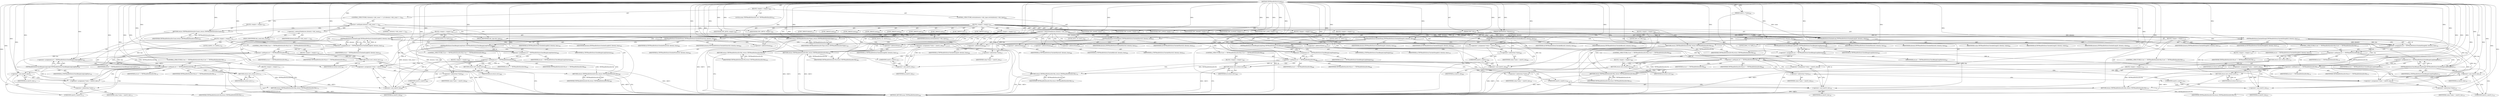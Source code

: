 digraph "TIFFReadDirEntryLong" {  
"79342" [label = <(METHOD,TIFFReadDirEntryLong)<SUB>648</SUB>> ]
"79343" [label = <(PARAM,TIFF *tif)<SUB>649</SUB>> ]
"79344" [label = <(PARAM,TIFFDirEntry *direntry)<SUB>649</SUB>> ]
"79345" [label = <(PARAM,uint32_t *value)<SUB>649</SUB>> ]
"79346" [label = <(BLOCK,&lt;empty&gt;,&lt;empty&gt;)<SUB>650</SUB>> ]
"79347" [label = <(LOCAL,enum TIFFReadDirEntryErr err: TIFFReadDirEntryErr)<SUB>651</SUB>> ]
"79348" [label = <(CONTROL_STRUCTURE,if (direntry-&gt;tdir_count != 1),if (direntry-&gt;tdir_count != 1))<SUB>652</SUB>> ]
"79349" [label = <(&lt;operator&gt;.notEquals,direntry-&gt;tdir_count != 1)<SUB>652</SUB>> ]
"79350" [label = <(&lt;operator&gt;.indirectFieldAccess,direntry-&gt;tdir_count)<SUB>652</SUB>> ]
"79351" [label = <(IDENTIFIER,direntry,direntry-&gt;tdir_count != 1)<SUB>652</SUB>> ]
"79352" [label = <(FIELD_IDENTIFIER,tdir_count,tdir_count)<SUB>652</SUB>> ]
"79353" [label = <(LITERAL,1,direntry-&gt;tdir_count != 1)<SUB>652</SUB>> ]
"79354" [label = <(BLOCK,&lt;empty&gt;,&lt;empty&gt;)<SUB>653</SUB>> ]
"79355" [label = <(RETURN,return (TIFFReadDirEntryErrCount);,return (TIFFReadDirEntryErrCount);)<SUB>653</SUB>> ]
"79356" [label = <(IDENTIFIER,TIFFReadDirEntryErrCount,return (TIFFReadDirEntryErrCount);)<SUB>653</SUB>> ]
"79357" [label = <(CONTROL_STRUCTURE,switch(direntry-&gt;tdir_type),switch(direntry-&gt;tdir_type))<SUB>654</SUB>> ]
"79358" [label = <(&lt;operator&gt;.indirectFieldAccess,direntry-&gt;tdir_type)<SUB>654</SUB>> ]
"79359" [label = <(IDENTIFIER,direntry,switch(direntry-&gt;tdir_type))<SUB>654</SUB>> ]
"79360" [label = <(FIELD_IDENTIFIER,tdir_type,tdir_type)<SUB>654</SUB>> ]
"79361" [label = <(BLOCK,&lt;empty&gt;,&lt;empty&gt;)<SUB>655</SUB>> ]
"79362" [label = <(JUMP_TARGET,case)<SUB>656</SUB>> ]
"79363" [label = <(IDENTIFIER,TIFF_BYTE,&lt;empty&gt;)<SUB>656</SUB>> ]
"79364" [label = <(BLOCK,&lt;empty&gt;,&lt;empty&gt;)<SUB>657</SUB>> ]
"79365" [label = <(LOCAL,uint8_t m: uint8_t)<SUB>658</SUB>> ]
"79366" [label = <(TIFFReadDirEntryCheckedByte,TIFFReadDirEntryCheckedByte(tif, direntry, &amp;m))<SUB>659</SUB>> ]
"79367" [label = <(IDENTIFIER,tif,TIFFReadDirEntryCheckedByte(tif, direntry, &amp;m))<SUB>659</SUB>> ]
"79368" [label = <(IDENTIFIER,direntry,TIFFReadDirEntryCheckedByte(tif, direntry, &amp;m))<SUB>659</SUB>> ]
"79369" [label = <(&lt;operator&gt;.addressOf,&amp;m)<SUB>659</SUB>> ]
"79370" [label = <(IDENTIFIER,m,TIFFReadDirEntryCheckedByte(tif, direntry, &amp;m))<SUB>659</SUB>> ]
"79371" [label = <(&lt;operator&gt;.assignment,*value = (uint32_t)m)<SUB>660</SUB>> ]
"79372" [label = <(&lt;operator&gt;.indirection,*value)<SUB>660</SUB>> ]
"79373" [label = <(IDENTIFIER,value,*value = (uint32_t)m)<SUB>660</SUB>> ]
"79374" [label = <(&lt;operator&gt;.cast,(uint32_t)m)<SUB>660</SUB>> ]
"79375" [label = <(UNKNOWN,uint32_t,uint32_t)<SUB>660</SUB>> ]
"79376" [label = <(IDENTIFIER,m,(uint32_t)m)<SUB>660</SUB>> ]
"79377" [label = <(RETURN,return (TIFFReadDirEntryErrOk);,return (TIFFReadDirEntryErrOk);)<SUB>661</SUB>> ]
"79378" [label = <(IDENTIFIER,TIFFReadDirEntryErrOk,return (TIFFReadDirEntryErrOk);)<SUB>661</SUB>> ]
"79379" [label = <(JUMP_TARGET,case)<SUB>663</SUB>> ]
"79380" [label = <(IDENTIFIER,TIFF_SBYTE,&lt;empty&gt;)<SUB>663</SUB>> ]
"79381" [label = <(BLOCK,&lt;empty&gt;,&lt;empty&gt;)<SUB>664</SUB>> ]
"79382" [label = <(LOCAL,int8_t m: int8_t)<SUB>665</SUB>> ]
"79383" [label = <(TIFFReadDirEntryCheckedSbyte,TIFFReadDirEntryCheckedSbyte(tif, direntry, &amp;m))<SUB>666</SUB>> ]
"79384" [label = <(IDENTIFIER,tif,TIFFReadDirEntryCheckedSbyte(tif, direntry, &amp;m))<SUB>666</SUB>> ]
"79385" [label = <(IDENTIFIER,direntry,TIFFReadDirEntryCheckedSbyte(tif, direntry, &amp;m))<SUB>666</SUB>> ]
"79386" [label = <(&lt;operator&gt;.addressOf,&amp;m)<SUB>666</SUB>> ]
"79387" [label = <(IDENTIFIER,m,TIFFReadDirEntryCheckedSbyte(tif, direntry, &amp;m))<SUB>666</SUB>> ]
"79388" [label = <(&lt;operator&gt;.assignment,err = TIFFReadDirEntryCheckRangeLongSbyte(m))<SUB>667</SUB>> ]
"79389" [label = <(IDENTIFIER,err,err = TIFFReadDirEntryCheckRangeLongSbyte(m))<SUB>667</SUB>> ]
"79390" [label = <(TIFFReadDirEntryCheckRangeLongSbyte,TIFFReadDirEntryCheckRangeLongSbyte(m))<SUB>667</SUB>> ]
"79391" [label = <(IDENTIFIER,m,TIFFReadDirEntryCheckRangeLongSbyte(m))<SUB>667</SUB>> ]
"79392" [label = <(CONTROL_STRUCTURE,if (err != TIFFReadDirEntryErrOk),if (err != TIFFReadDirEntryErrOk))<SUB>668</SUB>> ]
"79393" [label = <(&lt;operator&gt;.notEquals,err != TIFFReadDirEntryErrOk)<SUB>668</SUB>> ]
"79394" [label = <(IDENTIFIER,err,err != TIFFReadDirEntryErrOk)<SUB>668</SUB>> ]
"79395" [label = <(IDENTIFIER,TIFFReadDirEntryErrOk,err != TIFFReadDirEntryErrOk)<SUB>668</SUB>> ]
"79396" [label = <(BLOCK,&lt;empty&gt;,&lt;empty&gt;)<SUB>669</SUB>> ]
"79397" [label = <(RETURN,return (err);,return (err);)<SUB>669</SUB>> ]
"79398" [label = <(IDENTIFIER,err,return (err);)<SUB>669</SUB>> ]
"79399" [label = <(&lt;operator&gt;.assignment,*value = (uint32_t)m)<SUB>670</SUB>> ]
"79400" [label = <(&lt;operator&gt;.indirection,*value)<SUB>670</SUB>> ]
"79401" [label = <(IDENTIFIER,value,*value = (uint32_t)m)<SUB>670</SUB>> ]
"79402" [label = <(&lt;operator&gt;.cast,(uint32_t)m)<SUB>670</SUB>> ]
"79403" [label = <(UNKNOWN,uint32_t,uint32_t)<SUB>670</SUB>> ]
"79404" [label = <(IDENTIFIER,m,(uint32_t)m)<SUB>670</SUB>> ]
"79405" [label = <(RETURN,return (TIFFReadDirEntryErrOk);,return (TIFFReadDirEntryErrOk);)<SUB>671</SUB>> ]
"79406" [label = <(IDENTIFIER,TIFFReadDirEntryErrOk,return (TIFFReadDirEntryErrOk);)<SUB>671</SUB>> ]
"79407" [label = <(JUMP_TARGET,case)<SUB>673</SUB>> ]
"79408" [label = <(IDENTIFIER,TIFF_SHORT,&lt;empty&gt;)<SUB>673</SUB>> ]
"79409" [label = <(BLOCK,&lt;empty&gt;,&lt;empty&gt;)<SUB>674</SUB>> ]
"79410" [label = <(LOCAL,uint16_t m: uint16_t)<SUB>675</SUB>> ]
"79411" [label = <(TIFFReadDirEntryCheckedShort,TIFFReadDirEntryCheckedShort(tif, direntry, &amp;m))<SUB>676</SUB>> ]
"79412" [label = <(IDENTIFIER,tif,TIFFReadDirEntryCheckedShort(tif, direntry, &amp;m))<SUB>676</SUB>> ]
"79413" [label = <(IDENTIFIER,direntry,TIFFReadDirEntryCheckedShort(tif, direntry, &amp;m))<SUB>676</SUB>> ]
"79414" [label = <(&lt;operator&gt;.addressOf,&amp;m)<SUB>676</SUB>> ]
"79415" [label = <(IDENTIFIER,m,TIFFReadDirEntryCheckedShort(tif, direntry, &amp;m))<SUB>676</SUB>> ]
"79416" [label = <(&lt;operator&gt;.assignment,*value = (uint32_t)m)<SUB>677</SUB>> ]
"79417" [label = <(&lt;operator&gt;.indirection,*value)<SUB>677</SUB>> ]
"79418" [label = <(IDENTIFIER,value,*value = (uint32_t)m)<SUB>677</SUB>> ]
"79419" [label = <(&lt;operator&gt;.cast,(uint32_t)m)<SUB>677</SUB>> ]
"79420" [label = <(UNKNOWN,uint32_t,uint32_t)<SUB>677</SUB>> ]
"79421" [label = <(IDENTIFIER,m,(uint32_t)m)<SUB>677</SUB>> ]
"79422" [label = <(RETURN,return (TIFFReadDirEntryErrOk);,return (TIFFReadDirEntryErrOk);)<SUB>678</SUB>> ]
"79423" [label = <(IDENTIFIER,TIFFReadDirEntryErrOk,return (TIFFReadDirEntryErrOk);)<SUB>678</SUB>> ]
"79424" [label = <(JUMP_TARGET,case)<SUB>680</SUB>> ]
"79425" [label = <(IDENTIFIER,TIFF_SSHORT,&lt;empty&gt;)<SUB>680</SUB>> ]
"79426" [label = <(BLOCK,&lt;empty&gt;,&lt;empty&gt;)<SUB>681</SUB>> ]
"79427" [label = <(LOCAL,int16_t m: int16_t)<SUB>682</SUB>> ]
"79428" [label = <(TIFFReadDirEntryCheckedSshort,TIFFReadDirEntryCheckedSshort(tif, direntry, &amp;m))<SUB>683</SUB>> ]
"79429" [label = <(IDENTIFIER,tif,TIFFReadDirEntryCheckedSshort(tif, direntry, &amp;m))<SUB>683</SUB>> ]
"79430" [label = <(IDENTIFIER,direntry,TIFFReadDirEntryCheckedSshort(tif, direntry, &amp;m))<SUB>683</SUB>> ]
"79431" [label = <(&lt;operator&gt;.addressOf,&amp;m)<SUB>683</SUB>> ]
"79432" [label = <(IDENTIFIER,m,TIFFReadDirEntryCheckedSshort(tif, direntry, &amp;m))<SUB>683</SUB>> ]
"79433" [label = <(&lt;operator&gt;.assignment,err = TIFFReadDirEntryCheckRangeLongSshort(m))<SUB>684</SUB>> ]
"79434" [label = <(IDENTIFIER,err,err = TIFFReadDirEntryCheckRangeLongSshort(m))<SUB>684</SUB>> ]
"79435" [label = <(TIFFReadDirEntryCheckRangeLongSshort,TIFFReadDirEntryCheckRangeLongSshort(m))<SUB>684</SUB>> ]
"79436" [label = <(IDENTIFIER,m,TIFFReadDirEntryCheckRangeLongSshort(m))<SUB>684</SUB>> ]
"79437" [label = <(CONTROL_STRUCTURE,if (err != TIFFReadDirEntryErrOk),if (err != TIFFReadDirEntryErrOk))<SUB>685</SUB>> ]
"79438" [label = <(&lt;operator&gt;.notEquals,err != TIFFReadDirEntryErrOk)<SUB>685</SUB>> ]
"79439" [label = <(IDENTIFIER,err,err != TIFFReadDirEntryErrOk)<SUB>685</SUB>> ]
"79440" [label = <(IDENTIFIER,TIFFReadDirEntryErrOk,err != TIFFReadDirEntryErrOk)<SUB>685</SUB>> ]
"79441" [label = <(BLOCK,&lt;empty&gt;,&lt;empty&gt;)<SUB>686</SUB>> ]
"79442" [label = <(RETURN,return (err);,return (err);)<SUB>686</SUB>> ]
"79443" [label = <(IDENTIFIER,err,return (err);)<SUB>686</SUB>> ]
"79444" [label = <(&lt;operator&gt;.assignment,*value = (uint32_t)m)<SUB>687</SUB>> ]
"79445" [label = <(&lt;operator&gt;.indirection,*value)<SUB>687</SUB>> ]
"79446" [label = <(IDENTIFIER,value,*value = (uint32_t)m)<SUB>687</SUB>> ]
"79447" [label = <(&lt;operator&gt;.cast,(uint32_t)m)<SUB>687</SUB>> ]
"79448" [label = <(UNKNOWN,uint32_t,uint32_t)<SUB>687</SUB>> ]
"79449" [label = <(IDENTIFIER,m,(uint32_t)m)<SUB>687</SUB>> ]
"79450" [label = <(RETURN,return (TIFFReadDirEntryErrOk);,return (TIFFReadDirEntryErrOk);)<SUB>688</SUB>> ]
"79451" [label = <(IDENTIFIER,TIFFReadDirEntryErrOk,return (TIFFReadDirEntryErrOk);)<SUB>688</SUB>> ]
"79452" [label = <(JUMP_TARGET,case)<SUB>690</SUB>> ]
"79453" [label = <(IDENTIFIER,TIFF_LONG,&lt;empty&gt;)<SUB>690</SUB>> ]
"79454" [label = <(TIFFReadDirEntryCheckedLong,TIFFReadDirEntryCheckedLong(tif, direntry, value))<SUB>691</SUB>> ]
"79455" [label = <(IDENTIFIER,tif,TIFFReadDirEntryCheckedLong(tif, direntry, value))<SUB>691</SUB>> ]
"79456" [label = <(IDENTIFIER,direntry,TIFFReadDirEntryCheckedLong(tif, direntry, value))<SUB>691</SUB>> ]
"79457" [label = <(IDENTIFIER,value,TIFFReadDirEntryCheckedLong(tif, direntry, value))<SUB>691</SUB>> ]
"79458" [label = <(RETURN,return (TIFFReadDirEntryErrOk);,return (TIFFReadDirEntryErrOk);)<SUB>692</SUB>> ]
"79459" [label = <(IDENTIFIER,TIFFReadDirEntryErrOk,return (TIFFReadDirEntryErrOk);)<SUB>692</SUB>> ]
"79460" [label = <(JUMP_TARGET,case)<SUB>693</SUB>> ]
"79461" [label = <(IDENTIFIER,TIFF_SLONG,&lt;empty&gt;)<SUB>693</SUB>> ]
"79462" [label = <(BLOCK,&lt;empty&gt;,&lt;empty&gt;)<SUB>694</SUB>> ]
"79463" [label = <(LOCAL,int32_t m: int32_t)<SUB>695</SUB>> ]
"79464" [label = <(TIFFReadDirEntryCheckedSlong,TIFFReadDirEntryCheckedSlong(tif, direntry, &amp;m))<SUB>696</SUB>> ]
"79465" [label = <(IDENTIFIER,tif,TIFFReadDirEntryCheckedSlong(tif, direntry, &amp;m))<SUB>696</SUB>> ]
"79466" [label = <(IDENTIFIER,direntry,TIFFReadDirEntryCheckedSlong(tif, direntry, &amp;m))<SUB>696</SUB>> ]
"79467" [label = <(&lt;operator&gt;.addressOf,&amp;m)<SUB>696</SUB>> ]
"79468" [label = <(IDENTIFIER,m,TIFFReadDirEntryCheckedSlong(tif, direntry, &amp;m))<SUB>696</SUB>> ]
"79469" [label = <(&lt;operator&gt;.assignment,err = TIFFReadDirEntryCheckRangeLongSlong(m))<SUB>697</SUB>> ]
"79470" [label = <(IDENTIFIER,err,err = TIFFReadDirEntryCheckRangeLongSlong(m))<SUB>697</SUB>> ]
"79471" [label = <(TIFFReadDirEntryCheckRangeLongSlong,TIFFReadDirEntryCheckRangeLongSlong(m))<SUB>697</SUB>> ]
"79472" [label = <(IDENTIFIER,m,TIFFReadDirEntryCheckRangeLongSlong(m))<SUB>697</SUB>> ]
"79473" [label = <(CONTROL_STRUCTURE,if (err != TIFFReadDirEntryErrOk),if (err != TIFFReadDirEntryErrOk))<SUB>698</SUB>> ]
"79474" [label = <(&lt;operator&gt;.notEquals,err != TIFFReadDirEntryErrOk)<SUB>698</SUB>> ]
"79475" [label = <(IDENTIFIER,err,err != TIFFReadDirEntryErrOk)<SUB>698</SUB>> ]
"79476" [label = <(IDENTIFIER,TIFFReadDirEntryErrOk,err != TIFFReadDirEntryErrOk)<SUB>698</SUB>> ]
"79477" [label = <(BLOCK,&lt;empty&gt;,&lt;empty&gt;)<SUB>699</SUB>> ]
"79478" [label = <(RETURN,return (err);,return (err);)<SUB>699</SUB>> ]
"79479" [label = <(IDENTIFIER,err,return (err);)<SUB>699</SUB>> ]
"79480" [label = <(&lt;operator&gt;.assignment,*value = (uint32_t)m)<SUB>700</SUB>> ]
"79481" [label = <(&lt;operator&gt;.indirection,*value)<SUB>700</SUB>> ]
"79482" [label = <(IDENTIFIER,value,*value = (uint32_t)m)<SUB>700</SUB>> ]
"79483" [label = <(&lt;operator&gt;.cast,(uint32_t)m)<SUB>700</SUB>> ]
"79484" [label = <(UNKNOWN,uint32_t,uint32_t)<SUB>700</SUB>> ]
"79485" [label = <(IDENTIFIER,m,(uint32_t)m)<SUB>700</SUB>> ]
"79486" [label = <(RETURN,return (TIFFReadDirEntryErrOk);,return (TIFFReadDirEntryErrOk);)<SUB>701</SUB>> ]
"79487" [label = <(IDENTIFIER,TIFFReadDirEntryErrOk,return (TIFFReadDirEntryErrOk);)<SUB>701</SUB>> ]
"79488" [label = <(JUMP_TARGET,case)<SUB>703</SUB>> ]
"79489" [label = <(IDENTIFIER,TIFF_LONG8,&lt;empty&gt;)<SUB>703</SUB>> ]
"79490" [label = <(BLOCK,&lt;empty&gt;,&lt;empty&gt;)<SUB>704</SUB>> ]
"79491" [label = <(LOCAL,uint64_t m: uint64_t)<SUB>705</SUB>> ]
"79492" [label = <(&lt;operator&gt;.assignment,err = TIFFReadDirEntryCheckedLong8(tif, direntry, &amp;m))<SUB>706</SUB>> ]
"79493" [label = <(IDENTIFIER,err,err = TIFFReadDirEntryCheckedLong8(tif, direntry, &amp;m))<SUB>706</SUB>> ]
"79494" [label = <(TIFFReadDirEntryCheckedLong8,TIFFReadDirEntryCheckedLong8(tif, direntry, &amp;m))<SUB>706</SUB>> ]
"79495" [label = <(IDENTIFIER,tif,TIFFReadDirEntryCheckedLong8(tif, direntry, &amp;m))<SUB>706</SUB>> ]
"79496" [label = <(IDENTIFIER,direntry,TIFFReadDirEntryCheckedLong8(tif, direntry, &amp;m))<SUB>706</SUB>> ]
"79497" [label = <(&lt;operator&gt;.addressOf,&amp;m)<SUB>706</SUB>> ]
"79498" [label = <(IDENTIFIER,m,TIFFReadDirEntryCheckedLong8(tif, direntry, &amp;m))<SUB>706</SUB>> ]
"79499" [label = <(CONTROL_STRUCTURE,if (err != TIFFReadDirEntryErrOk),if (err != TIFFReadDirEntryErrOk))<SUB>707</SUB>> ]
"79500" [label = <(&lt;operator&gt;.notEquals,err != TIFFReadDirEntryErrOk)<SUB>707</SUB>> ]
"79501" [label = <(IDENTIFIER,err,err != TIFFReadDirEntryErrOk)<SUB>707</SUB>> ]
"79502" [label = <(IDENTIFIER,TIFFReadDirEntryErrOk,err != TIFFReadDirEntryErrOk)<SUB>707</SUB>> ]
"79503" [label = <(BLOCK,&lt;empty&gt;,&lt;empty&gt;)<SUB>708</SUB>> ]
"79504" [label = <(RETURN,return (err);,return (err);)<SUB>708</SUB>> ]
"79505" [label = <(IDENTIFIER,err,return (err);)<SUB>708</SUB>> ]
"79506" [label = <(&lt;operator&gt;.assignment,err = TIFFReadDirEntryCheckRangeLongLong8(m))<SUB>709</SUB>> ]
"79507" [label = <(IDENTIFIER,err,err = TIFFReadDirEntryCheckRangeLongLong8(m))<SUB>709</SUB>> ]
"79508" [label = <(TIFFReadDirEntryCheckRangeLongLong8,TIFFReadDirEntryCheckRangeLongLong8(m))<SUB>709</SUB>> ]
"79509" [label = <(IDENTIFIER,m,TIFFReadDirEntryCheckRangeLongLong8(m))<SUB>709</SUB>> ]
"79510" [label = <(CONTROL_STRUCTURE,if (err != TIFFReadDirEntryErrOk),if (err != TIFFReadDirEntryErrOk))<SUB>710</SUB>> ]
"79511" [label = <(&lt;operator&gt;.notEquals,err != TIFFReadDirEntryErrOk)<SUB>710</SUB>> ]
"79512" [label = <(IDENTIFIER,err,err != TIFFReadDirEntryErrOk)<SUB>710</SUB>> ]
"79513" [label = <(IDENTIFIER,TIFFReadDirEntryErrOk,err != TIFFReadDirEntryErrOk)<SUB>710</SUB>> ]
"79514" [label = <(BLOCK,&lt;empty&gt;,&lt;empty&gt;)<SUB>711</SUB>> ]
"79515" [label = <(RETURN,return (err);,return (err);)<SUB>711</SUB>> ]
"79516" [label = <(IDENTIFIER,err,return (err);)<SUB>711</SUB>> ]
"79517" [label = <(&lt;operator&gt;.assignment,*value = (uint32_t)m)<SUB>712</SUB>> ]
"79518" [label = <(&lt;operator&gt;.indirection,*value)<SUB>712</SUB>> ]
"79519" [label = <(IDENTIFIER,value,*value = (uint32_t)m)<SUB>712</SUB>> ]
"79520" [label = <(&lt;operator&gt;.cast,(uint32_t)m)<SUB>712</SUB>> ]
"79521" [label = <(UNKNOWN,uint32_t,uint32_t)<SUB>712</SUB>> ]
"79522" [label = <(IDENTIFIER,m,(uint32_t)m)<SUB>712</SUB>> ]
"79523" [label = <(RETURN,return (TIFFReadDirEntryErrOk);,return (TIFFReadDirEntryErrOk);)<SUB>713</SUB>> ]
"79524" [label = <(IDENTIFIER,TIFFReadDirEntryErrOk,return (TIFFReadDirEntryErrOk);)<SUB>713</SUB>> ]
"79525" [label = <(JUMP_TARGET,case)<SUB>715</SUB>> ]
"79526" [label = <(IDENTIFIER,TIFF_SLONG8,&lt;empty&gt;)<SUB>715</SUB>> ]
"79527" [label = <(BLOCK,&lt;empty&gt;,&lt;empty&gt;)<SUB>716</SUB>> ]
"79528" [label = <(LOCAL,int64_t m: int64_t)<SUB>717</SUB>> ]
"79529" [label = <(&lt;operator&gt;.assignment,err = TIFFReadDirEntryCheckedSlong8(tif, direntry, &amp;m))<SUB>718</SUB>> ]
"79530" [label = <(IDENTIFIER,err,err = TIFFReadDirEntryCheckedSlong8(tif, direntry, &amp;m))<SUB>718</SUB>> ]
"79531" [label = <(TIFFReadDirEntryCheckedSlong8,TIFFReadDirEntryCheckedSlong8(tif, direntry, &amp;m))<SUB>718</SUB>> ]
"79532" [label = <(IDENTIFIER,tif,TIFFReadDirEntryCheckedSlong8(tif, direntry, &amp;m))<SUB>718</SUB>> ]
"79533" [label = <(IDENTIFIER,direntry,TIFFReadDirEntryCheckedSlong8(tif, direntry, &amp;m))<SUB>718</SUB>> ]
"79534" [label = <(&lt;operator&gt;.addressOf,&amp;m)<SUB>718</SUB>> ]
"79535" [label = <(IDENTIFIER,m,TIFFReadDirEntryCheckedSlong8(tif, direntry, &amp;m))<SUB>718</SUB>> ]
"79536" [label = <(CONTROL_STRUCTURE,if (err != TIFFReadDirEntryErrOk),if (err != TIFFReadDirEntryErrOk))<SUB>719</SUB>> ]
"79537" [label = <(&lt;operator&gt;.notEquals,err != TIFFReadDirEntryErrOk)<SUB>719</SUB>> ]
"79538" [label = <(IDENTIFIER,err,err != TIFFReadDirEntryErrOk)<SUB>719</SUB>> ]
"79539" [label = <(IDENTIFIER,TIFFReadDirEntryErrOk,err != TIFFReadDirEntryErrOk)<SUB>719</SUB>> ]
"79540" [label = <(BLOCK,&lt;empty&gt;,&lt;empty&gt;)<SUB>720</SUB>> ]
"79541" [label = <(RETURN,return (err);,return (err);)<SUB>720</SUB>> ]
"79542" [label = <(IDENTIFIER,err,return (err);)<SUB>720</SUB>> ]
"79543" [label = <(&lt;operator&gt;.assignment,err = TIFFReadDirEntryCheckRangeLongSlong8(m))<SUB>721</SUB>> ]
"79544" [label = <(IDENTIFIER,err,err = TIFFReadDirEntryCheckRangeLongSlong8(m))<SUB>721</SUB>> ]
"79545" [label = <(TIFFReadDirEntryCheckRangeLongSlong8,TIFFReadDirEntryCheckRangeLongSlong8(m))<SUB>721</SUB>> ]
"79546" [label = <(IDENTIFIER,m,TIFFReadDirEntryCheckRangeLongSlong8(m))<SUB>721</SUB>> ]
"79547" [label = <(CONTROL_STRUCTURE,if (err != TIFFReadDirEntryErrOk),if (err != TIFFReadDirEntryErrOk))<SUB>722</SUB>> ]
"79548" [label = <(&lt;operator&gt;.notEquals,err != TIFFReadDirEntryErrOk)<SUB>722</SUB>> ]
"79549" [label = <(IDENTIFIER,err,err != TIFFReadDirEntryErrOk)<SUB>722</SUB>> ]
"79550" [label = <(IDENTIFIER,TIFFReadDirEntryErrOk,err != TIFFReadDirEntryErrOk)<SUB>722</SUB>> ]
"79551" [label = <(BLOCK,&lt;empty&gt;,&lt;empty&gt;)<SUB>723</SUB>> ]
"79552" [label = <(RETURN,return (err);,return (err);)<SUB>723</SUB>> ]
"79553" [label = <(IDENTIFIER,err,return (err);)<SUB>723</SUB>> ]
"79554" [label = <(&lt;operator&gt;.assignment,*value = (uint32_t)m)<SUB>724</SUB>> ]
"79555" [label = <(&lt;operator&gt;.indirection,*value)<SUB>724</SUB>> ]
"79556" [label = <(IDENTIFIER,value,*value = (uint32_t)m)<SUB>724</SUB>> ]
"79557" [label = <(&lt;operator&gt;.cast,(uint32_t)m)<SUB>724</SUB>> ]
"79558" [label = <(UNKNOWN,uint32_t,uint32_t)<SUB>724</SUB>> ]
"79559" [label = <(IDENTIFIER,m,(uint32_t)m)<SUB>724</SUB>> ]
"79560" [label = <(RETURN,return (TIFFReadDirEntryErrOk);,return (TIFFReadDirEntryErrOk);)<SUB>725</SUB>> ]
"79561" [label = <(IDENTIFIER,TIFFReadDirEntryErrOk,return (TIFFReadDirEntryErrOk);)<SUB>725</SUB>> ]
"79562" [label = <(JUMP_TARGET,default)<SUB>727</SUB>> ]
"79563" [label = <(RETURN,return (TIFFReadDirEntryErrType);,return (TIFFReadDirEntryErrType);)<SUB>728</SUB>> ]
"79564" [label = <(IDENTIFIER,TIFFReadDirEntryErrType,return (TIFFReadDirEntryErrType);)<SUB>728</SUB>> ]
"79565" [label = <(METHOD_RETURN,enum TIFFReadDirEntryErr)<SUB>648</SUB>> ]
  "79342" -> "79343"  [ label = "AST: "] 
  "79342" -> "79344"  [ label = "AST: "] 
  "79342" -> "79345"  [ label = "AST: "] 
  "79342" -> "79346"  [ label = "AST: "] 
  "79342" -> "79565"  [ label = "AST: "] 
  "79346" -> "79347"  [ label = "AST: "] 
  "79346" -> "79348"  [ label = "AST: "] 
  "79346" -> "79357"  [ label = "AST: "] 
  "79348" -> "79349"  [ label = "AST: "] 
  "79348" -> "79354"  [ label = "AST: "] 
  "79349" -> "79350"  [ label = "AST: "] 
  "79349" -> "79353"  [ label = "AST: "] 
  "79350" -> "79351"  [ label = "AST: "] 
  "79350" -> "79352"  [ label = "AST: "] 
  "79354" -> "79355"  [ label = "AST: "] 
  "79355" -> "79356"  [ label = "AST: "] 
  "79357" -> "79358"  [ label = "AST: "] 
  "79357" -> "79361"  [ label = "AST: "] 
  "79358" -> "79359"  [ label = "AST: "] 
  "79358" -> "79360"  [ label = "AST: "] 
  "79361" -> "79362"  [ label = "AST: "] 
  "79361" -> "79363"  [ label = "AST: "] 
  "79361" -> "79364"  [ label = "AST: "] 
  "79361" -> "79379"  [ label = "AST: "] 
  "79361" -> "79380"  [ label = "AST: "] 
  "79361" -> "79381"  [ label = "AST: "] 
  "79361" -> "79407"  [ label = "AST: "] 
  "79361" -> "79408"  [ label = "AST: "] 
  "79361" -> "79409"  [ label = "AST: "] 
  "79361" -> "79424"  [ label = "AST: "] 
  "79361" -> "79425"  [ label = "AST: "] 
  "79361" -> "79426"  [ label = "AST: "] 
  "79361" -> "79452"  [ label = "AST: "] 
  "79361" -> "79453"  [ label = "AST: "] 
  "79361" -> "79454"  [ label = "AST: "] 
  "79361" -> "79458"  [ label = "AST: "] 
  "79361" -> "79460"  [ label = "AST: "] 
  "79361" -> "79461"  [ label = "AST: "] 
  "79361" -> "79462"  [ label = "AST: "] 
  "79361" -> "79488"  [ label = "AST: "] 
  "79361" -> "79489"  [ label = "AST: "] 
  "79361" -> "79490"  [ label = "AST: "] 
  "79361" -> "79525"  [ label = "AST: "] 
  "79361" -> "79526"  [ label = "AST: "] 
  "79361" -> "79527"  [ label = "AST: "] 
  "79361" -> "79562"  [ label = "AST: "] 
  "79361" -> "79563"  [ label = "AST: "] 
  "79364" -> "79365"  [ label = "AST: "] 
  "79364" -> "79366"  [ label = "AST: "] 
  "79364" -> "79371"  [ label = "AST: "] 
  "79364" -> "79377"  [ label = "AST: "] 
  "79366" -> "79367"  [ label = "AST: "] 
  "79366" -> "79368"  [ label = "AST: "] 
  "79366" -> "79369"  [ label = "AST: "] 
  "79369" -> "79370"  [ label = "AST: "] 
  "79371" -> "79372"  [ label = "AST: "] 
  "79371" -> "79374"  [ label = "AST: "] 
  "79372" -> "79373"  [ label = "AST: "] 
  "79374" -> "79375"  [ label = "AST: "] 
  "79374" -> "79376"  [ label = "AST: "] 
  "79377" -> "79378"  [ label = "AST: "] 
  "79381" -> "79382"  [ label = "AST: "] 
  "79381" -> "79383"  [ label = "AST: "] 
  "79381" -> "79388"  [ label = "AST: "] 
  "79381" -> "79392"  [ label = "AST: "] 
  "79381" -> "79399"  [ label = "AST: "] 
  "79381" -> "79405"  [ label = "AST: "] 
  "79383" -> "79384"  [ label = "AST: "] 
  "79383" -> "79385"  [ label = "AST: "] 
  "79383" -> "79386"  [ label = "AST: "] 
  "79386" -> "79387"  [ label = "AST: "] 
  "79388" -> "79389"  [ label = "AST: "] 
  "79388" -> "79390"  [ label = "AST: "] 
  "79390" -> "79391"  [ label = "AST: "] 
  "79392" -> "79393"  [ label = "AST: "] 
  "79392" -> "79396"  [ label = "AST: "] 
  "79393" -> "79394"  [ label = "AST: "] 
  "79393" -> "79395"  [ label = "AST: "] 
  "79396" -> "79397"  [ label = "AST: "] 
  "79397" -> "79398"  [ label = "AST: "] 
  "79399" -> "79400"  [ label = "AST: "] 
  "79399" -> "79402"  [ label = "AST: "] 
  "79400" -> "79401"  [ label = "AST: "] 
  "79402" -> "79403"  [ label = "AST: "] 
  "79402" -> "79404"  [ label = "AST: "] 
  "79405" -> "79406"  [ label = "AST: "] 
  "79409" -> "79410"  [ label = "AST: "] 
  "79409" -> "79411"  [ label = "AST: "] 
  "79409" -> "79416"  [ label = "AST: "] 
  "79409" -> "79422"  [ label = "AST: "] 
  "79411" -> "79412"  [ label = "AST: "] 
  "79411" -> "79413"  [ label = "AST: "] 
  "79411" -> "79414"  [ label = "AST: "] 
  "79414" -> "79415"  [ label = "AST: "] 
  "79416" -> "79417"  [ label = "AST: "] 
  "79416" -> "79419"  [ label = "AST: "] 
  "79417" -> "79418"  [ label = "AST: "] 
  "79419" -> "79420"  [ label = "AST: "] 
  "79419" -> "79421"  [ label = "AST: "] 
  "79422" -> "79423"  [ label = "AST: "] 
  "79426" -> "79427"  [ label = "AST: "] 
  "79426" -> "79428"  [ label = "AST: "] 
  "79426" -> "79433"  [ label = "AST: "] 
  "79426" -> "79437"  [ label = "AST: "] 
  "79426" -> "79444"  [ label = "AST: "] 
  "79426" -> "79450"  [ label = "AST: "] 
  "79428" -> "79429"  [ label = "AST: "] 
  "79428" -> "79430"  [ label = "AST: "] 
  "79428" -> "79431"  [ label = "AST: "] 
  "79431" -> "79432"  [ label = "AST: "] 
  "79433" -> "79434"  [ label = "AST: "] 
  "79433" -> "79435"  [ label = "AST: "] 
  "79435" -> "79436"  [ label = "AST: "] 
  "79437" -> "79438"  [ label = "AST: "] 
  "79437" -> "79441"  [ label = "AST: "] 
  "79438" -> "79439"  [ label = "AST: "] 
  "79438" -> "79440"  [ label = "AST: "] 
  "79441" -> "79442"  [ label = "AST: "] 
  "79442" -> "79443"  [ label = "AST: "] 
  "79444" -> "79445"  [ label = "AST: "] 
  "79444" -> "79447"  [ label = "AST: "] 
  "79445" -> "79446"  [ label = "AST: "] 
  "79447" -> "79448"  [ label = "AST: "] 
  "79447" -> "79449"  [ label = "AST: "] 
  "79450" -> "79451"  [ label = "AST: "] 
  "79454" -> "79455"  [ label = "AST: "] 
  "79454" -> "79456"  [ label = "AST: "] 
  "79454" -> "79457"  [ label = "AST: "] 
  "79458" -> "79459"  [ label = "AST: "] 
  "79462" -> "79463"  [ label = "AST: "] 
  "79462" -> "79464"  [ label = "AST: "] 
  "79462" -> "79469"  [ label = "AST: "] 
  "79462" -> "79473"  [ label = "AST: "] 
  "79462" -> "79480"  [ label = "AST: "] 
  "79462" -> "79486"  [ label = "AST: "] 
  "79464" -> "79465"  [ label = "AST: "] 
  "79464" -> "79466"  [ label = "AST: "] 
  "79464" -> "79467"  [ label = "AST: "] 
  "79467" -> "79468"  [ label = "AST: "] 
  "79469" -> "79470"  [ label = "AST: "] 
  "79469" -> "79471"  [ label = "AST: "] 
  "79471" -> "79472"  [ label = "AST: "] 
  "79473" -> "79474"  [ label = "AST: "] 
  "79473" -> "79477"  [ label = "AST: "] 
  "79474" -> "79475"  [ label = "AST: "] 
  "79474" -> "79476"  [ label = "AST: "] 
  "79477" -> "79478"  [ label = "AST: "] 
  "79478" -> "79479"  [ label = "AST: "] 
  "79480" -> "79481"  [ label = "AST: "] 
  "79480" -> "79483"  [ label = "AST: "] 
  "79481" -> "79482"  [ label = "AST: "] 
  "79483" -> "79484"  [ label = "AST: "] 
  "79483" -> "79485"  [ label = "AST: "] 
  "79486" -> "79487"  [ label = "AST: "] 
  "79490" -> "79491"  [ label = "AST: "] 
  "79490" -> "79492"  [ label = "AST: "] 
  "79490" -> "79499"  [ label = "AST: "] 
  "79490" -> "79506"  [ label = "AST: "] 
  "79490" -> "79510"  [ label = "AST: "] 
  "79490" -> "79517"  [ label = "AST: "] 
  "79490" -> "79523"  [ label = "AST: "] 
  "79492" -> "79493"  [ label = "AST: "] 
  "79492" -> "79494"  [ label = "AST: "] 
  "79494" -> "79495"  [ label = "AST: "] 
  "79494" -> "79496"  [ label = "AST: "] 
  "79494" -> "79497"  [ label = "AST: "] 
  "79497" -> "79498"  [ label = "AST: "] 
  "79499" -> "79500"  [ label = "AST: "] 
  "79499" -> "79503"  [ label = "AST: "] 
  "79500" -> "79501"  [ label = "AST: "] 
  "79500" -> "79502"  [ label = "AST: "] 
  "79503" -> "79504"  [ label = "AST: "] 
  "79504" -> "79505"  [ label = "AST: "] 
  "79506" -> "79507"  [ label = "AST: "] 
  "79506" -> "79508"  [ label = "AST: "] 
  "79508" -> "79509"  [ label = "AST: "] 
  "79510" -> "79511"  [ label = "AST: "] 
  "79510" -> "79514"  [ label = "AST: "] 
  "79511" -> "79512"  [ label = "AST: "] 
  "79511" -> "79513"  [ label = "AST: "] 
  "79514" -> "79515"  [ label = "AST: "] 
  "79515" -> "79516"  [ label = "AST: "] 
  "79517" -> "79518"  [ label = "AST: "] 
  "79517" -> "79520"  [ label = "AST: "] 
  "79518" -> "79519"  [ label = "AST: "] 
  "79520" -> "79521"  [ label = "AST: "] 
  "79520" -> "79522"  [ label = "AST: "] 
  "79523" -> "79524"  [ label = "AST: "] 
  "79527" -> "79528"  [ label = "AST: "] 
  "79527" -> "79529"  [ label = "AST: "] 
  "79527" -> "79536"  [ label = "AST: "] 
  "79527" -> "79543"  [ label = "AST: "] 
  "79527" -> "79547"  [ label = "AST: "] 
  "79527" -> "79554"  [ label = "AST: "] 
  "79527" -> "79560"  [ label = "AST: "] 
  "79529" -> "79530"  [ label = "AST: "] 
  "79529" -> "79531"  [ label = "AST: "] 
  "79531" -> "79532"  [ label = "AST: "] 
  "79531" -> "79533"  [ label = "AST: "] 
  "79531" -> "79534"  [ label = "AST: "] 
  "79534" -> "79535"  [ label = "AST: "] 
  "79536" -> "79537"  [ label = "AST: "] 
  "79536" -> "79540"  [ label = "AST: "] 
  "79537" -> "79538"  [ label = "AST: "] 
  "79537" -> "79539"  [ label = "AST: "] 
  "79540" -> "79541"  [ label = "AST: "] 
  "79541" -> "79542"  [ label = "AST: "] 
  "79543" -> "79544"  [ label = "AST: "] 
  "79543" -> "79545"  [ label = "AST: "] 
  "79545" -> "79546"  [ label = "AST: "] 
  "79547" -> "79548"  [ label = "AST: "] 
  "79547" -> "79551"  [ label = "AST: "] 
  "79548" -> "79549"  [ label = "AST: "] 
  "79548" -> "79550"  [ label = "AST: "] 
  "79551" -> "79552"  [ label = "AST: "] 
  "79552" -> "79553"  [ label = "AST: "] 
  "79554" -> "79555"  [ label = "AST: "] 
  "79554" -> "79557"  [ label = "AST: "] 
  "79555" -> "79556"  [ label = "AST: "] 
  "79557" -> "79558"  [ label = "AST: "] 
  "79557" -> "79559"  [ label = "AST: "] 
  "79560" -> "79561"  [ label = "AST: "] 
  "79563" -> "79564"  [ label = "AST: "] 
  "79349" -> "79355"  [ label = "CFG: "] 
  "79349" -> "79360"  [ label = "CFG: "] 
  "79358" -> "79369"  [ label = "CFG: "] 
  "79358" -> "79386"  [ label = "CFG: "] 
  "79358" -> "79414"  [ label = "CFG: "] 
  "79358" -> "79431"  [ label = "CFG: "] 
  "79358" -> "79454"  [ label = "CFG: "] 
  "79358" -> "79467"  [ label = "CFG: "] 
  "79358" -> "79497"  [ label = "CFG: "] 
  "79358" -> "79534"  [ label = "CFG: "] 
  "79358" -> "79563"  [ label = "CFG: "] 
  "79350" -> "79349"  [ label = "CFG: "] 
  "79355" -> "79565"  [ label = "CFG: "] 
  "79360" -> "79358"  [ label = "CFG: "] 
  "79454" -> "79458"  [ label = "CFG: "] 
  "79458" -> "79565"  [ label = "CFG: "] 
  "79563" -> "79565"  [ label = "CFG: "] 
  "79352" -> "79350"  [ label = "CFG: "] 
  "79366" -> "79372"  [ label = "CFG: "] 
  "79371" -> "79377"  [ label = "CFG: "] 
  "79377" -> "79565"  [ label = "CFG: "] 
  "79383" -> "79390"  [ label = "CFG: "] 
  "79388" -> "79393"  [ label = "CFG: "] 
  "79399" -> "79405"  [ label = "CFG: "] 
  "79405" -> "79565"  [ label = "CFG: "] 
  "79411" -> "79417"  [ label = "CFG: "] 
  "79416" -> "79422"  [ label = "CFG: "] 
  "79422" -> "79565"  [ label = "CFG: "] 
  "79428" -> "79435"  [ label = "CFG: "] 
  "79433" -> "79438"  [ label = "CFG: "] 
  "79444" -> "79450"  [ label = "CFG: "] 
  "79450" -> "79565"  [ label = "CFG: "] 
  "79464" -> "79471"  [ label = "CFG: "] 
  "79469" -> "79474"  [ label = "CFG: "] 
  "79480" -> "79486"  [ label = "CFG: "] 
  "79486" -> "79565"  [ label = "CFG: "] 
  "79492" -> "79500"  [ label = "CFG: "] 
  "79506" -> "79511"  [ label = "CFG: "] 
  "79517" -> "79523"  [ label = "CFG: "] 
  "79523" -> "79565"  [ label = "CFG: "] 
  "79529" -> "79537"  [ label = "CFG: "] 
  "79543" -> "79548"  [ label = "CFG: "] 
  "79554" -> "79560"  [ label = "CFG: "] 
  "79560" -> "79565"  [ label = "CFG: "] 
  "79369" -> "79366"  [ label = "CFG: "] 
  "79372" -> "79375"  [ label = "CFG: "] 
  "79374" -> "79371"  [ label = "CFG: "] 
  "79386" -> "79383"  [ label = "CFG: "] 
  "79390" -> "79388"  [ label = "CFG: "] 
  "79393" -> "79397"  [ label = "CFG: "] 
  "79393" -> "79400"  [ label = "CFG: "] 
  "79400" -> "79403"  [ label = "CFG: "] 
  "79402" -> "79399"  [ label = "CFG: "] 
  "79414" -> "79411"  [ label = "CFG: "] 
  "79417" -> "79420"  [ label = "CFG: "] 
  "79419" -> "79416"  [ label = "CFG: "] 
  "79431" -> "79428"  [ label = "CFG: "] 
  "79435" -> "79433"  [ label = "CFG: "] 
  "79438" -> "79442"  [ label = "CFG: "] 
  "79438" -> "79445"  [ label = "CFG: "] 
  "79445" -> "79448"  [ label = "CFG: "] 
  "79447" -> "79444"  [ label = "CFG: "] 
  "79467" -> "79464"  [ label = "CFG: "] 
  "79471" -> "79469"  [ label = "CFG: "] 
  "79474" -> "79478"  [ label = "CFG: "] 
  "79474" -> "79481"  [ label = "CFG: "] 
  "79481" -> "79484"  [ label = "CFG: "] 
  "79483" -> "79480"  [ label = "CFG: "] 
  "79494" -> "79492"  [ label = "CFG: "] 
  "79500" -> "79504"  [ label = "CFG: "] 
  "79500" -> "79508"  [ label = "CFG: "] 
  "79508" -> "79506"  [ label = "CFG: "] 
  "79511" -> "79515"  [ label = "CFG: "] 
  "79511" -> "79518"  [ label = "CFG: "] 
  "79518" -> "79521"  [ label = "CFG: "] 
  "79520" -> "79517"  [ label = "CFG: "] 
  "79531" -> "79529"  [ label = "CFG: "] 
  "79537" -> "79541"  [ label = "CFG: "] 
  "79537" -> "79545"  [ label = "CFG: "] 
  "79545" -> "79543"  [ label = "CFG: "] 
  "79548" -> "79552"  [ label = "CFG: "] 
  "79548" -> "79555"  [ label = "CFG: "] 
  "79555" -> "79558"  [ label = "CFG: "] 
  "79557" -> "79554"  [ label = "CFG: "] 
  "79375" -> "79374"  [ label = "CFG: "] 
  "79397" -> "79565"  [ label = "CFG: "] 
  "79403" -> "79402"  [ label = "CFG: "] 
  "79420" -> "79419"  [ label = "CFG: "] 
  "79442" -> "79565"  [ label = "CFG: "] 
  "79448" -> "79447"  [ label = "CFG: "] 
  "79478" -> "79565"  [ label = "CFG: "] 
  "79484" -> "79483"  [ label = "CFG: "] 
  "79497" -> "79494"  [ label = "CFG: "] 
  "79504" -> "79565"  [ label = "CFG: "] 
  "79515" -> "79565"  [ label = "CFG: "] 
  "79521" -> "79520"  [ label = "CFG: "] 
  "79534" -> "79531"  [ label = "CFG: "] 
  "79541" -> "79565"  [ label = "CFG: "] 
  "79552" -> "79565"  [ label = "CFG: "] 
  "79558" -> "79557"  [ label = "CFG: "] 
  "79342" -> "79352"  [ label = "CFG: "] 
  "79563" -> "79565"  [ label = "DDG: &lt;RET&gt;"] 
  "79541" -> "79565"  [ label = "DDG: &lt;RET&gt;"] 
  "79478" -> "79565"  [ label = "DDG: &lt;RET&gt;"] 
  "79560" -> "79565"  [ label = "DDG: &lt;RET&gt;"] 
  "79450" -> "79565"  [ label = "DDG: &lt;RET&gt;"] 
  "79515" -> "79565"  [ label = "DDG: &lt;RET&gt;"] 
  "79405" -> "79565"  [ label = "DDG: &lt;RET&gt;"] 
  "79458" -> "79565"  [ label = "DDG: &lt;RET&gt;"] 
  "79523" -> "79565"  [ label = "DDG: &lt;RET&gt;"] 
  "79442" -> "79565"  [ label = "DDG: &lt;RET&gt;"] 
  "79486" -> "79565"  [ label = "DDG: &lt;RET&gt;"] 
  "79504" -> "79565"  [ label = "DDG: &lt;RET&gt;"] 
  "79397" -> "79565"  [ label = "DDG: &lt;RET&gt;"] 
  "79422" -> "79565"  [ label = "DDG: &lt;RET&gt;"] 
  "79377" -> "79565"  [ label = "DDG: &lt;RET&gt;"] 
  "79552" -> "79565"  [ label = "DDG: &lt;RET&gt;"] 
  "79355" -> "79565"  [ label = "DDG: &lt;RET&gt;"] 
  "79343" -> "79565"  [ label = "DDG: tif"] 
  "79344" -> "79565"  [ label = "DDG: direntry"] 
  "79345" -> "79565"  [ label = "DDG: value"] 
  "79349" -> "79565"  [ label = "DDG: direntry-&gt;tdir_count"] 
  "79349" -> "79565"  [ label = "DDG: direntry-&gt;tdir_count != 1"] 
  "79342" -> "79343"  [ label = "DDG: "] 
  "79342" -> "79344"  [ label = "DDG: "] 
  "79342" -> "79345"  [ label = "DDG: "] 
  "79342" -> "79349"  [ label = "DDG: "] 
  "79356" -> "79355"  [ label = "DDG: TIFFReadDirEntryErrCount"] 
  "79342" -> "79355"  [ label = "DDG: "] 
  "79342" -> "79363"  [ label = "DDG: "] 
  "79342" -> "79380"  [ label = "DDG: "] 
  "79342" -> "79408"  [ label = "DDG: "] 
  "79342" -> "79425"  [ label = "DDG: "] 
  "79342" -> "79453"  [ label = "DDG: "] 
  "79459" -> "79458"  [ label = "DDG: TIFFReadDirEntryErrOk"] 
  "79342" -> "79458"  [ label = "DDG: "] 
  "79342" -> "79461"  [ label = "DDG: "] 
  "79342" -> "79489"  [ label = "DDG: "] 
  "79342" -> "79526"  [ label = "DDG: "] 
  "79564" -> "79563"  [ label = "DDG: TIFFReadDirEntryErrType"] 
  "79342" -> "79563"  [ label = "DDG: "] 
  "79342" -> "79356"  [ label = "DDG: "] 
  "79366" -> "79371"  [ label = "DDG: &amp;m"] 
  "79342" -> "79371"  [ label = "DDG: "] 
  "79378" -> "79377"  [ label = "DDG: TIFFReadDirEntryErrOk"] 
  "79342" -> "79377"  [ label = "DDG: "] 
  "79390" -> "79388"  [ label = "DDG: m"] 
  "79383" -> "79399"  [ label = "DDG: &amp;m"] 
  "79390" -> "79399"  [ label = "DDG: m"] 
  "79342" -> "79399"  [ label = "DDG: "] 
  "79406" -> "79405"  [ label = "DDG: TIFFReadDirEntryErrOk"] 
  "79393" -> "79405"  [ label = "DDG: TIFFReadDirEntryErrOk"] 
  "79411" -> "79416"  [ label = "DDG: &amp;m"] 
  "79342" -> "79416"  [ label = "DDG: "] 
  "79423" -> "79422"  [ label = "DDG: TIFFReadDirEntryErrOk"] 
  "79342" -> "79422"  [ label = "DDG: "] 
  "79435" -> "79433"  [ label = "DDG: m"] 
  "79428" -> "79444"  [ label = "DDG: &amp;m"] 
  "79435" -> "79444"  [ label = "DDG: m"] 
  "79342" -> "79444"  [ label = "DDG: "] 
  "79451" -> "79450"  [ label = "DDG: TIFFReadDirEntryErrOk"] 
  "79438" -> "79450"  [ label = "DDG: TIFFReadDirEntryErrOk"] 
  "79343" -> "79454"  [ label = "DDG: tif"] 
  "79342" -> "79454"  [ label = "DDG: "] 
  "79344" -> "79454"  [ label = "DDG: direntry"] 
  "79345" -> "79454"  [ label = "DDG: value"] 
  "79342" -> "79459"  [ label = "DDG: "] 
  "79471" -> "79469"  [ label = "DDG: m"] 
  "79464" -> "79480"  [ label = "DDG: &amp;m"] 
  "79471" -> "79480"  [ label = "DDG: m"] 
  "79342" -> "79480"  [ label = "DDG: "] 
  "79487" -> "79486"  [ label = "DDG: TIFFReadDirEntryErrOk"] 
  "79474" -> "79486"  [ label = "DDG: TIFFReadDirEntryErrOk"] 
  "79494" -> "79492"  [ label = "DDG: tif"] 
  "79494" -> "79492"  [ label = "DDG: direntry"] 
  "79494" -> "79492"  [ label = "DDG: &amp;m"] 
  "79508" -> "79506"  [ label = "DDG: m"] 
  "79494" -> "79517"  [ label = "DDG: &amp;m"] 
  "79508" -> "79517"  [ label = "DDG: m"] 
  "79342" -> "79517"  [ label = "DDG: "] 
  "79524" -> "79523"  [ label = "DDG: TIFFReadDirEntryErrOk"] 
  "79511" -> "79523"  [ label = "DDG: TIFFReadDirEntryErrOk"] 
  "79531" -> "79529"  [ label = "DDG: tif"] 
  "79531" -> "79529"  [ label = "DDG: direntry"] 
  "79531" -> "79529"  [ label = "DDG: &amp;m"] 
  "79545" -> "79543"  [ label = "DDG: m"] 
  "79531" -> "79554"  [ label = "DDG: &amp;m"] 
  "79545" -> "79554"  [ label = "DDG: m"] 
  "79342" -> "79554"  [ label = "DDG: "] 
  "79561" -> "79560"  [ label = "DDG: TIFFReadDirEntryErrOk"] 
  "79548" -> "79560"  [ label = "DDG: TIFFReadDirEntryErrOk"] 
  "79342" -> "79564"  [ label = "DDG: "] 
  "79343" -> "79366"  [ label = "DDG: tif"] 
  "79342" -> "79366"  [ label = "DDG: "] 
  "79344" -> "79366"  [ label = "DDG: direntry"] 
  "79342" -> "79378"  [ label = "DDG: "] 
  "79343" -> "79383"  [ label = "DDG: tif"] 
  "79342" -> "79383"  [ label = "DDG: "] 
  "79344" -> "79383"  [ label = "DDG: direntry"] 
  "79342" -> "79388"  [ label = "DDG: "] 
  "79342" -> "79406"  [ label = "DDG: "] 
  "79343" -> "79411"  [ label = "DDG: tif"] 
  "79342" -> "79411"  [ label = "DDG: "] 
  "79344" -> "79411"  [ label = "DDG: direntry"] 
  "79342" -> "79423"  [ label = "DDG: "] 
  "79343" -> "79428"  [ label = "DDG: tif"] 
  "79342" -> "79428"  [ label = "DDG: "] 
  "79344" -> "79428"  [ label = "DDG: direntry"] 
  "79342" -> "79433"  [ label = "DDG: "] 
  "79342" -> "79451"  [ label = "DDG: "] 
  "79343" -> "79464"  [ label = "DDG: tif"] 
  "79342" -> "79464"  [ label = "DDG: "] 
  "79344" -> "79464"  [ label = "DDG: direntry"] 
  "79342" -> "79469"  [ label = "DDG: "] 
  "79342" -> "79487"  [ label = "DDG: "] 
  "79342" -> "79492"  [ label = "DDG: "] 
  "79342" -> "79506"  [ label = "DDG: "] 
  "79342" -> "79524"  [ label = "DDG: "] 
  "79342" -> "79529"  [ label = "DDG: "] 
  "79342" -> "79543"  [ label = "DDG: "] 
  "79342" -> "79561"  [ label = "DDG: "] 
  "79366" -> "79374"  [ label = "DDG: &amp;m"] 
  "79342" -> "79374"  [ label = "DDG: "] 
  "79383" -> "79390"  [ label = "DDG: &amp;m"] 
  "79342" -> "79390"  [ label = "DDG: "] 
  "79388" -> "79393"  [ label = "DDG: err"] 
  "79342" -> "79393"  [ label = "DDG: "] 
  "79398" -> "79397"  [ label = "DDG: err"] 
  "79393" -> "79397"  [ label = "DDG: err"] 
  "79383" -> "79402"  [ label = "DDG: &amp;m"] 
  "79390" -> "79402"  [ label = "DDG: m"] 
  "79342" -> "79402"  [ label = "DDG: "] 
  "79411" -> "79419"  [ label = "DDG: &amp;m"] 
  "79342" -> "79419"  [ label = "DDG: "] 
  "79428" -> "79435"  [ label = "DDG: &amp;m"] 
  "79342" -> "79435"  [ label = "DDG: "] 
  "79433" -> "79438"  [ label = "DDG: err"] 
  "79342" -> "79438"  [ label = "DDG: "] 
  "79443" -> "79442"  [ label = "DDG: err"] 
  "79438" -> "79442"  [ label = "DDG: err"] 
  "79428" -> "79447"  [ label = "DDG: &amp;m"] 
  "79435" -> "79447"  [ label = "DDG: m"] 
  "79342" -> "79447"  [ label = "DDG: "] 
  "79464" -> "79471"  [ label = "DDG: &amp;m"] 
  "79342" -> "79471"  [ label = "DDG: "] 
  "79469" -> "79474"  [ label = "DDG: err"] 
  "79342" -> "79474"  [ label = "DDG: "] 
  "79479" -> "79478"  [ label = "DDG: err"] 
  "79474" -> "79478"  [ label = "DDG: err"] 
  "79464" -> "79483"  [ label = "DDG: &amp;m"] 
  "79471" -> "79483"  [ label = "DDG: m"] 
  "79342" -> "79483"  [ label = "DDG: "] 
  "79343" -> "79494"  [ label = "DDG: tif"] 
  "79342" -> "79494"  [ label = "DDG: "] 
  "79344" -> "79494"  [ label = "DDG: direntry"] 
  "79492" -> "79500"  [ label = "DDG: err"] 
  "79342" -> "79500"  [ label = "DDG: "] 
  "79505" -> "79504"  [ label = "DDG: err"] 
  "79500" -> "79504"  [ label = "DDG: err"] 
  "79494" -> "79508"  [ label = "DDG: &amp;m"] 
  "79342" -> "79508"  [ label = "DDG: "] 
  "79506" -> "79511"  [ label = "DDG: err"] 
  "79342" -> "79511"  [ label = "DDG: "] 
  "79500" -> "79511"  [ label = "DDG: TIFFReadDirEntryErrOk"] 
  "79516" -> "79515"  [ label = "DDG: err"] 
  "79511" -> "79515"  [ label = "DDG: err"] 
  "79494" -> "79520"  [ label = "DDG: &amp;m"] 
  "79508" -> "79520"  [ label = "DDG: m"] 
  "79342" -> "79520"  [ label = "DDG: "] 
  "79343" -> "79531"  [ label = "DDG: tif"] 
  "79342" -> "79531"  [ label = "DDG: "] 
  "79344" -> "79531"  [ label = "DDG: direntry"] 
  "79529" -> "79537"  [ label = "DDG: err"] 
  "79342" -> "79537"  [ label = "DDG: "] 
  "79542" -> "79541"  [ label = "DDG: err"] 
  "79537" -> "79541"  [ label = "DDG: err"] 
  "79531" -> "79545"  [ label = "DDG: &amp;m"] 
  "79342" -> "79545"  [ label = "DDG: "] 
  "79543" -> "79548"  [ label = "DDG: err"] 
  "79342" -> "79548"  [ label = "DDG: "] 
  "79537" -> "79548"  [ label = "DDG: TIFFReadDirEntryErrOk"] 
  "79553" -> "79552"  [ label = "DDG: err"] 
  "79548" -> "79552"  [ label = "DDG: err"] 
  "79531" -> "79557"  [ label = "DDG: &amp;m"] 
  "79545" -> "79557"  [ label = "DDG: m"] 
  "79342" -> "79557"  [ label = "DDG: "] 
  "79342" -> "79398"  [ label = "DDG: "] 
  "79342" -> "79443"  [ label = "DDG: "] 
  "79342" -> "79479"  [ label = "DDG: "] 
  "79342" -> "79505"  [ label = "DDG: "] 
  "79342" -> "79516"  [ label = "DDG: "] 
  "79342" -> "79542"  [ label = "DDG: "] 
  "79342" -> "79553"  [ label = "DDG: "] 
  "79349" -> "79360"  [ label = "CDG: "] 
  "79349" -> "79355"  [ label = "CDG: "] 
  "79349" -> "79358"  [ label = "CDG: "] 
  "79358" -> "79492"  [ label = "CDG: "] 
  "79358" -> "79416"  [ label = "CDG: "] 
  "79358" -> "79500"  [ label = "CDG: "] 
  "79358" -> "79414"  [ label = "CDG: "] 
  "79358" -> "79433"  [ label = "CDG: "] 
  "79358" -> "79372"  [ label = "CDG: "] 
  "79358" -> "79419"  [ label = "CDG: "] 
  "79358" -> "79474"  [ label = "CDG: "] 
  "79358" -> "79458"  [ label = "CDG: "] 
  "79358" -> "79531"  [ label = "CDG: "] 
  "79358" -> "79529"  [ label = "CDG: "] 
  "79358" -> "79494"  [ label = "CDG: "] 
  "79358" -> "79431"  [ label = "CDG: "] 
  "79358" -> "79435"  [ label = "CDG: "] 
  "79358" -> "79390"  [ label = "CDG: "] 
  "79358" -> "79497"  [ label = "CDG: "] 
  "79358" -> "79375"  [ label = "CDG: "] 
  "79358" -> "79563"  [ label = "CDG: "] 
  "79358" -> "79469"  [ label = "CDG: "] 
  "79358" -> "79366"  [ label = "CDG: "] 
  "79358" -> "79369"  [ label = "CDG: "] 
  "79358" -> "79454"  [ label = "CDG: "] 
  "79358" -> "79471"  [ label = "CDG: "] 
  "79358" -> "79371"  [ label = "CDG: "] 
  "79358" -> "79386"  [ label = "CDG: "] 
  "79358" -> "79428"  [ label = "CDG: "] 
  "79358" -> "79411"  [ label = "CDG: "] 
  "79358" -> "79467"  [ label = "CDG: "] 
  "79358" -> "79420"  [ label = "CDG: "] 
  "79358" -> "79393"  [ label = "CDG: "] 
  "79358" -> "79534"  [ label = "CDG: "] 
  "79358" -> "79464"  [ label = "CDG: "] 
  "79358" -> "79438"  [ label = "CDG: "] 
  "79358" -> "79417"  [ label = "CDG: "] 
  "79358" -> "79374"  [ label = "CDG: "] 
  "79358" -> "79388"  [ label = "CDG: "] 
  "79358" -> "79422"  [ label = "CDG: "] 
  "79358" -> "79377"  [ label = "CDG: "] 
  "79358" -> "79537"  [ label = "CDG: "] 
  "79358" -> "79383"  [ label = "CDG: "] 
  "79393" -> "79397"  [ label = "CDG: "] 
  "79393" -> "79400"  [ label = "CDG: "] 
  "79393" -> "79402"  [ label = "CDG: "] 
  "79393" -> "79403"  [ label = "CDG: "] 
  "79393" -> "79405"  [ label = "CDG: "] 
  "79393" -> "79399"  [ label = "CDG: "] 
  "79438" -> "79447"  [ label = "CDG: "] 
  "79438" -> "79450"  [ label = "CDG: "] 
  "79438" -> "79444"  [ label = "CDG: "] 
  "79438" -> "79445"  [ label = "CDG: "] 
  "79438" -> "79442"  [ label = "CDG: "] 
  "79438" -> "79448"  [ label = "CDG: "] 
  "79474" -> "79483"  [ label = "CDG: "] 
  "79474" -> "79478"  [ label = "CDG: "] 
  "79474" -> "79481"  [ label = "CDG: "] 
  "79474" -> "79484"  [ label = "CDG: "] 
  "79474" -> "79480"  [ label = "CDG: "] 
  "79474" -> "79486"  [ label = "CDG: "] 
  "79500" -> "79506"  [ label = "CDG: "] 
  "79500" -> "79504"  [ label = "CDG: "] 
  "79500" -> "79511"  [ label = "CDG: "] 
  "79500" -> "79508"  [ label = "CDG: "] 
  "79511" -> "79517"  [ label = "CDG: "] 
  "79511" -> "79515"  [ label = "CDG: "] 
  "79511" -> "79520"  [ label = "CDG: "] 
  "79511" -> "79518"  [ label = "CDG: "] 
  "79511" -> "79523"  [ label = "CDG: "] 
  "79511" -> "79521"  [ label = "CDG: "] 
  "79537" -> "79541"  [ label = "CDG: "] 
  "79537" -> "79545"  [ label = "CDG: "] 
  "79537" -> "79548"  [ label = "CDG: "] 
  "79537" -> "79543"  [ label = "CDG: "] 
  "79548" -> "79552"  [ label = "CDG: "] 
  "79548" -> "79560"  [ label = "CDG: "] 
  "79548" -> "79554"  [ label = "CDG: "] 
  "79548" -> "79557"  [ label = "CDG: "] 
  "79548" -> "79558"  [ label = "CDG: "] 
  "79548" -> "79555"  [ label = "CDG: "] 
}
